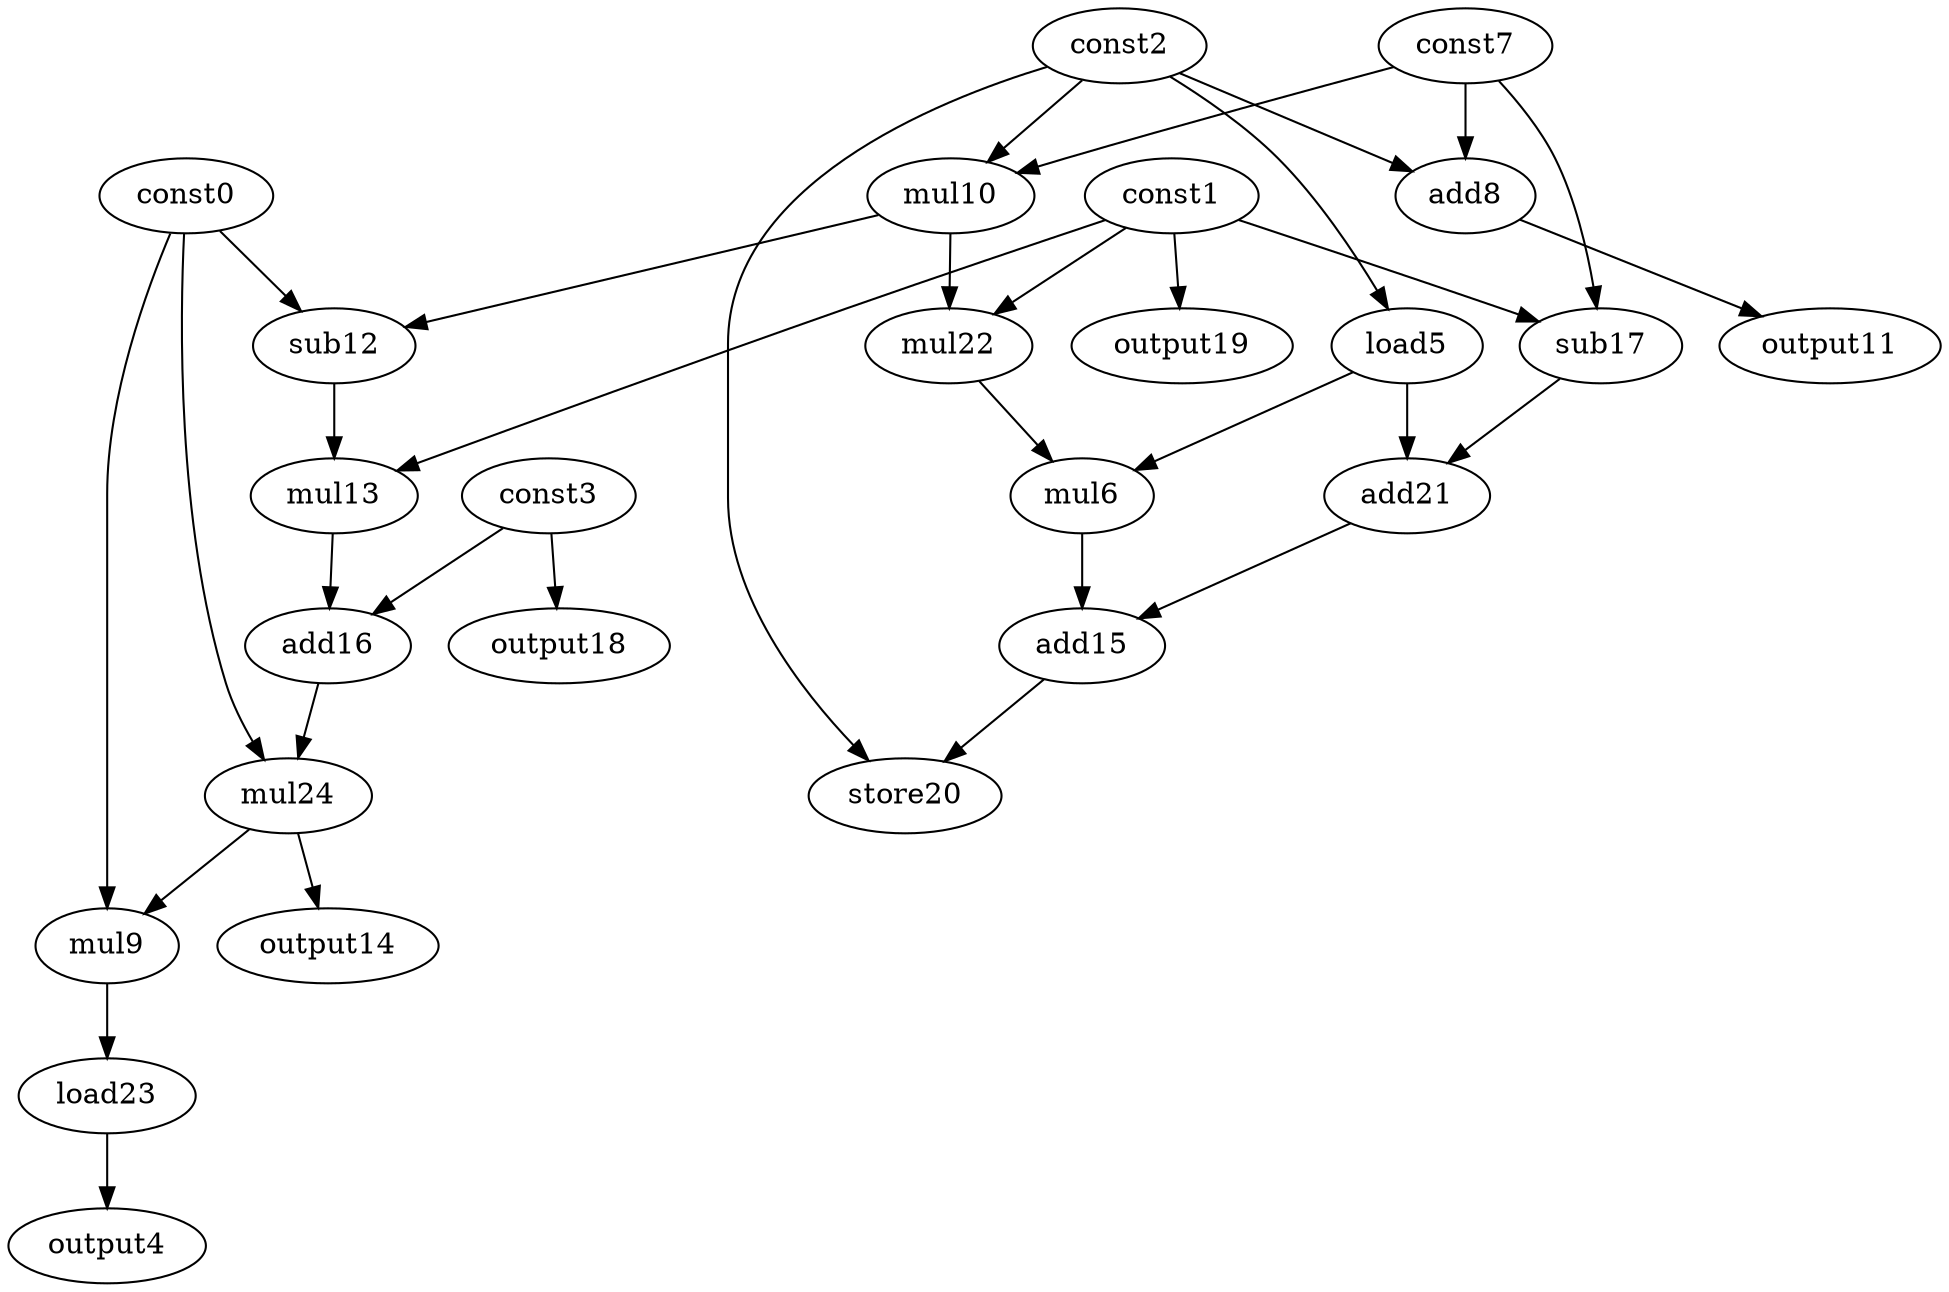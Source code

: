 digraph G { 
const0[opcode=const]; 
const1[opcode=const]; 
const2[opcode=const]; 
const3[opcode=const]; 
output4[opcode=output]; 
load5[opcode=load]; 
mul6[opcode=mul]; 
const7[opcode=const]; 
add8[opcode=add]; 
mul9[opcode=mul]; 
mul10[opcode=mul]; 
output11[opcode=output]; 
sub12[opcode=sub]; 
mul13[opcode=mul]; 
output14[opcode=output]; 
add15[opcode=add]; 
add16[opcode=add]; 
sub17[opcode=sub]; 
output18[opcode=output]; 
output19[opcode=output]; 
store20[opcode=store]; 
add21[opcode=add]; 
mul22[opcode=mul]; 
load23[opcode=load]; 
mul24[opcode=mul]; 
const2->load5[operand=0];
const2->add8[operand=0];
const7->add8[operand=1];
const2->mul10[operand=0];
const7->mul10[operand=1];
const1->sub17[operand=0];
const7->sub17[operand=1];
const3->output18[operand=0];
const1->output19[operand=0];
add8->output11[operand=0];
const0->sub12[operand=0];
mul10->sub12[operand=1];
sub17->add21[operand=0];
load5->add21[operand=1];
const1->mul22[operand=0];
mul10->mul22[operand=1];
load5->mul6[operand=0];
mul22->mul6[operand=1];
const1->mul13[operand=0];
sub12->mul13[operand=1];
add21->add15[operand=0];
mul6->add15[operand=1];
const3->add16[operand=0];
mul13->add16[operand=1];
const2->store20[operand=0];
add15->store20[operand=1];
add16->mul24[operand=0];
const0->mul24[operand=1];
const0->mul9[operand=0];
mul24->mul9[operand=1];
mul24->output14[operand=0];
mul9->load23[operand=0];
load23->output4[operand=0];
}
